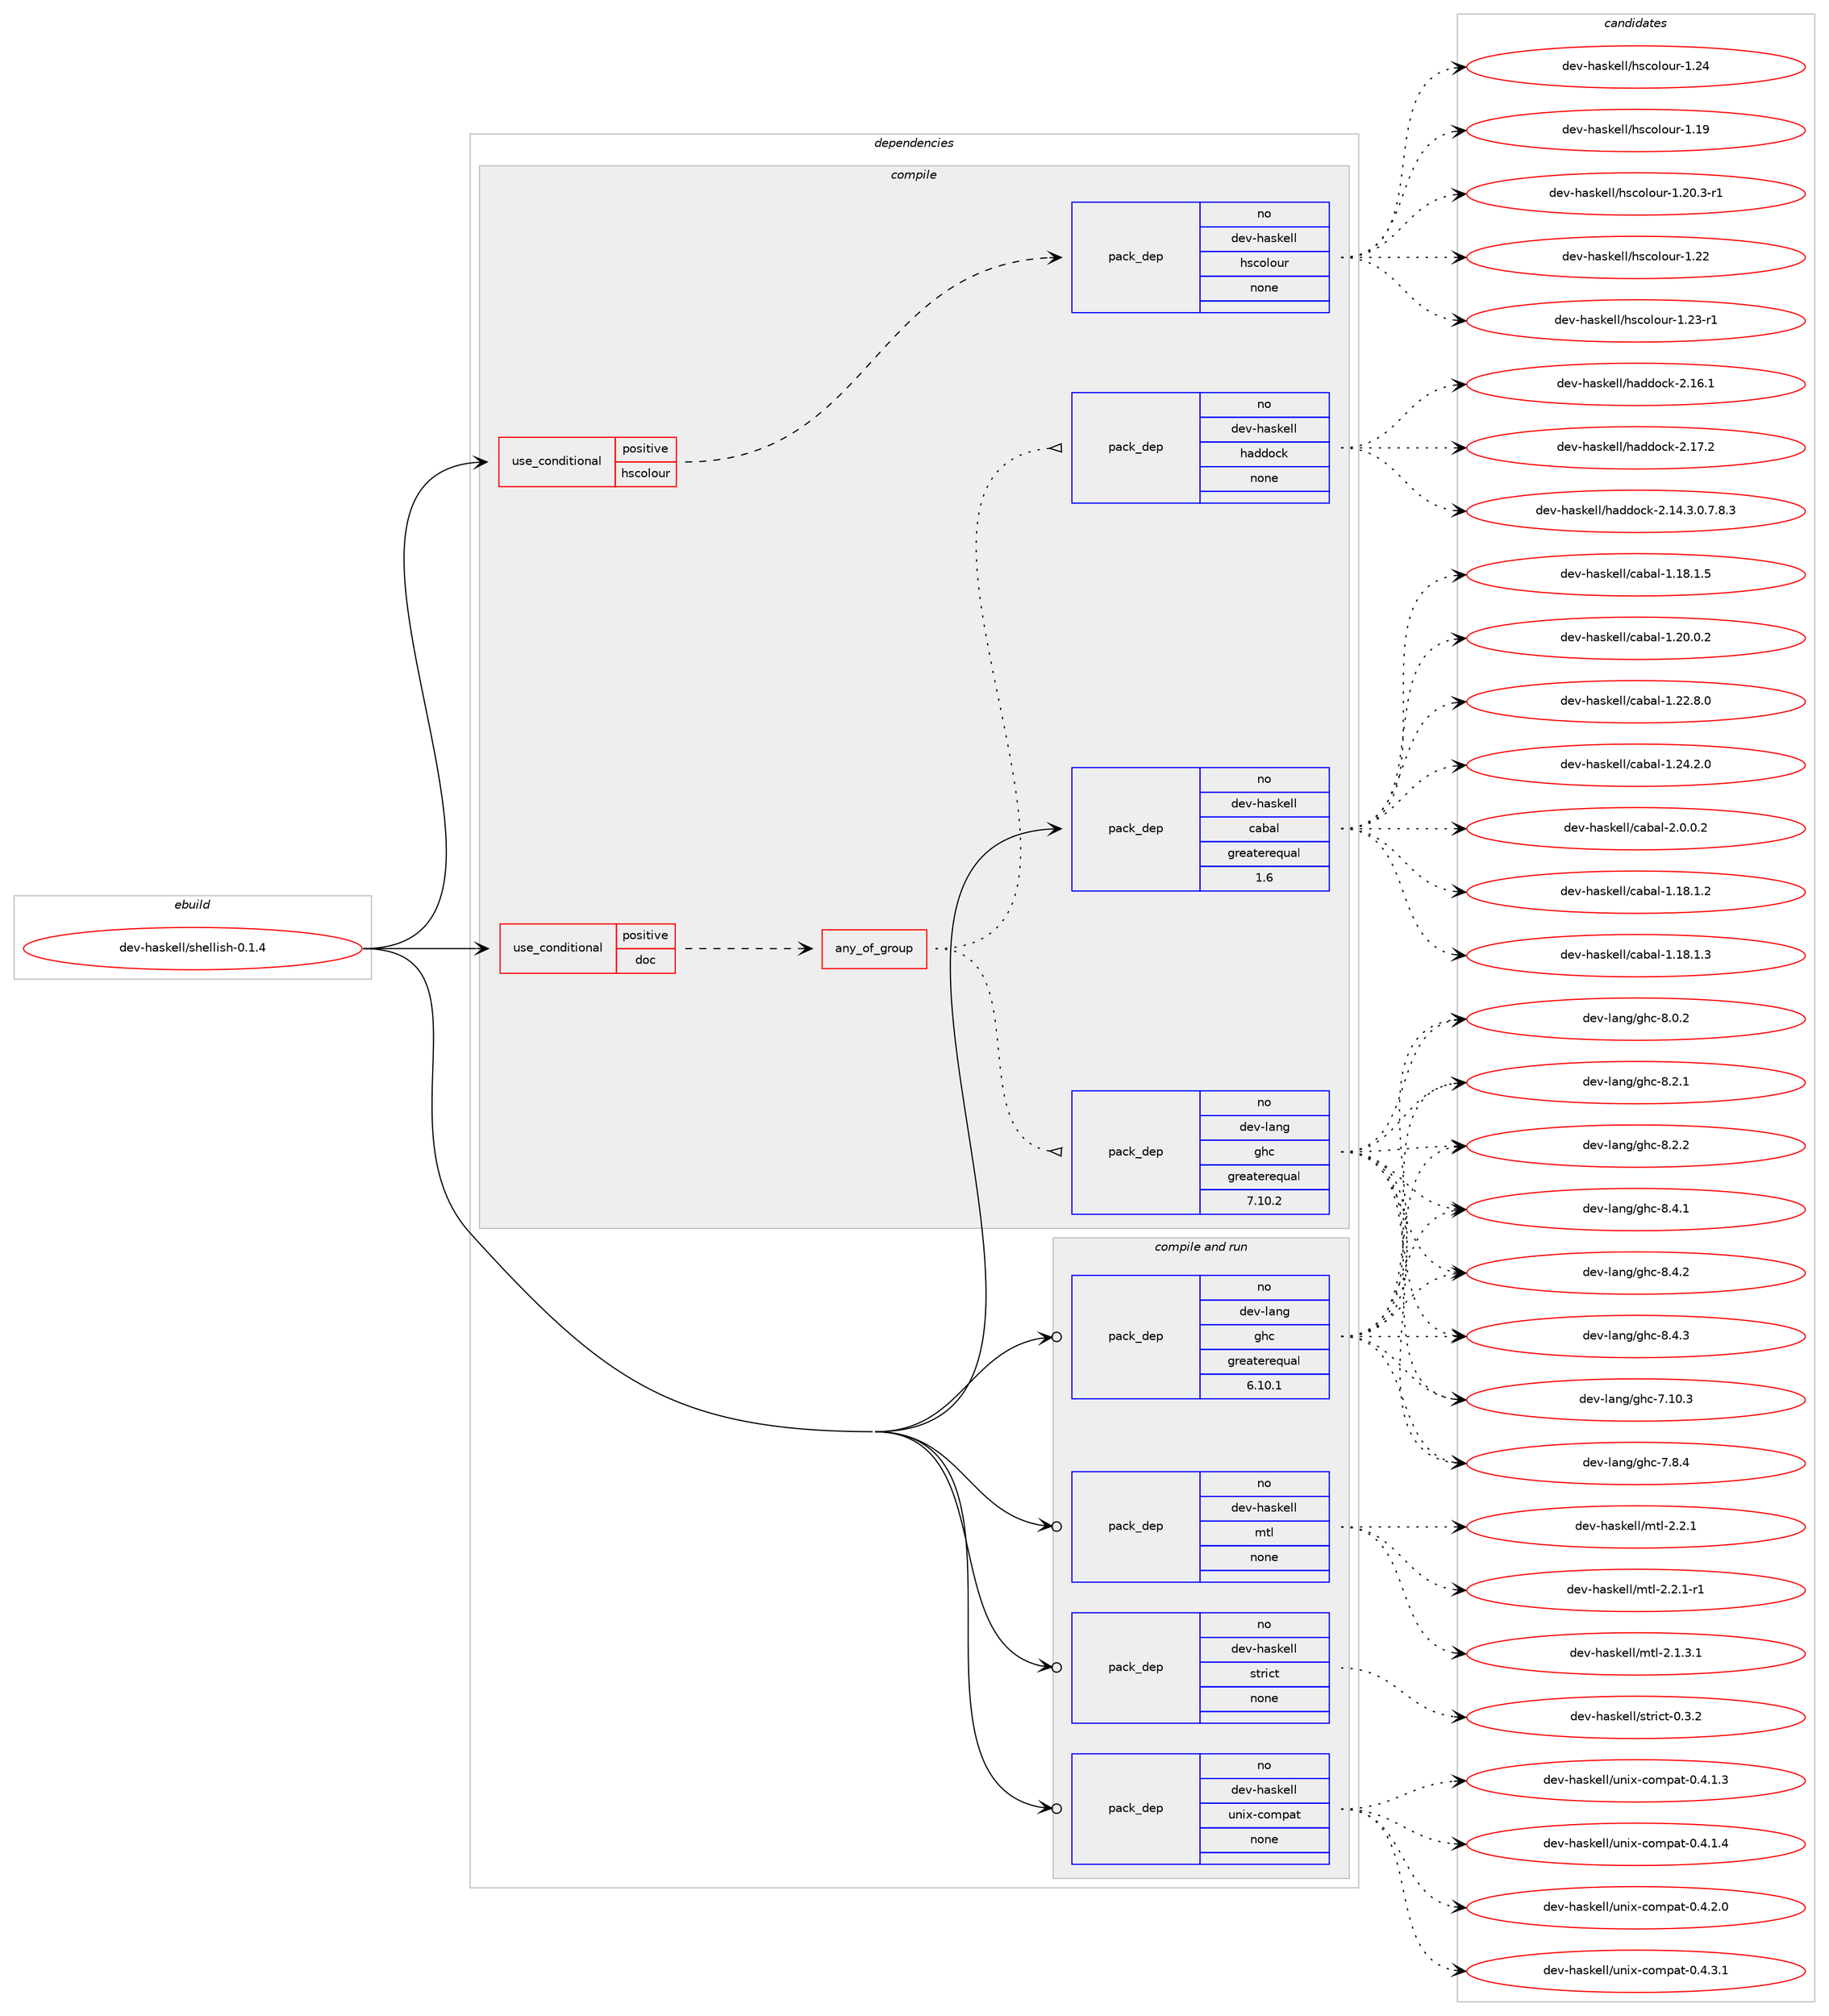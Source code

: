 digraph prolog {

# *************
# Graph options
# *************

newrank=true;
concentrate=true;
compound=true;
graph [rankdir=LR,fontname=Helvetica,fontsize=10,ranksep=1.5];#, ranksep=2.5, nodesep=0.2];
edge  [arrowhead=vee];
node  [fontname=Helvetica,fontsize=10];

# **********
# The ebuild
# **********

subgraph cluster_leftcol {
color=gray;
rank=same;
label=<<i>ebuild</i>>;
id [label="dev-haskell/shellish-0.1.4", color=red, width=4, href="../dev-haskell/shellish-0.1.4.svg"];
}

# ****************
# The dependencies
# ****************

subgraph cluster_midcol {
color=gray;
label=<<i>dependencies</i>>;
subgraph cluster_compile {
fillcolor="#eeeeee";
style=filled;
label=<<i>compile</i>>;
subgraph cond361390 {
dependency1343610 [label=<<TABLE BORDER="0" CELLBORDER="1" CELLSPACING="0" CELLPADDING="4"><TR><TD ROWSPAN="3" CELLPADDING="10">use_conditional</TD></TR><TR><TD>positive</TD></TR><TR><TD>doc</TD></TR></TABLE>>, shape=none, color=red];
subgraph any21521 {
dependency1343611 [label=<<TABLE BORDER="0" CELLBORDER="1" CELLSPACING="0" CELLPADDING="4"><TR><TD CELLPADDING="10">any_of_group</TD></TR></TABLE>>, shape=none, color=red];subgraph pack960147 {
dependency1343612 [label=<<TABLE BORDER="0" CELLBORDER="1" CELLSPACING="0" CELLPADDING="4" WIDTH="220"><TR><TD ROWSPAN="6" CELLPADDING="30">pack_dep</TD></TR><TR><TD WIDTH="110">no</TD></TR><TR><TD>dev-haskell</TD></TR><TR><TD>haddock</TD></TR><TR><TD>none</TD></TR><TR><TD></TD></TR></TABLE>>, shape=none, color=blue];
}
dependency1343611:e -> dependency1343612:w [weight=20,style="dotted",arrowhead="oinv"];
subgraph pack960148 {
dependency1343613 [label=<<TABLE BORDER="0" CELLBORDER="1" CELLSPACING="0" CELLPADDING="4" WIDTH="220"><TR><TD ROWSPAN="6" CELLPADDING="30">pack_dep</TD></TR><TR><TD WIDTH="110">no</TD></TR><TR><TD>dev-lang</TD></TR><TR><TD>ghc</TD></TR><TR><TD>greaterequal</TD></TR><TR><TD>7.10.2</TD></TR></TABLE>>, shape=none, color=blue];
}
dependency1343611:e -> dependency1343613:w [weight=20,style="dotted",arrowhead="oinv"];
}
dependency1343610:e -> dependency1343611:w [weight=20,style="dashed",arrowhead="vee"];
}
id:e -> dependency1343610:w [weight=20,style="solid",arrowhead="vee"];
subgraph cond361391 {
dependency1343614 [label=<<TABLE BORDER="0" CELLBORDER="1" CELLSPACING="0" CELLPADDING="4"><TR><TD ROWSPAN="3" CELLPADDING="10">use_conditional</TD></TR><TR><TD>positive</TD></TR><TR><TD>hscolour</TD></TR></TABLE>>, shape=none, color=red];
subgraph pack960149 {
dependency1343615 [label=<<TABLE BORDER="0" CELLBORDER="1" CELLSPACING="0" CELLPADDING="4" WIDTH="220"><TR><TD ROWSPAN="6" CELLPADDING="30">pack_dep</TD></TR><TR><TD WIDTH="110">no</TD></TR><TR><TD>dev-haskell</TD></TR><TR><TD>hscolour</TD></TR><TR><TD>none</TD></TR><TR><TD></TD></TR></TABLE>>, shape=none, color=blue];
}
dependency1343614:e -> dependency1343615:w [weight=20,style="dashed",arrowhead="vee"];
}
id:e -> dependency1343614:w [weight=20,style="solid",arrowhead="vee"];
subgraph pack960150 {
dependency1343616 [label=<<TABLE BORDER="0" CELLBORDER="1" CELLSPACING="0" CELLPADDING="4" WIDTH="220"><TR><TD ROWSPAN="6" CELLPADDING="30">pack_dep</TD></TR><TR><TD WIDTH="110">no</TD></TR><TR><TD>dev-haskell</TD></TR><TR><TD>cabal</TD></TR><TR><TD>greaterequal</TD></TR><TR><TD>1.6</TD></TR></TABLE>>, shape=none, color=blue];
}
id:e -> dependency1343616:w [weight=20,style="solid",arrowhead="vee"];
}
subgraph cluster_compileandrun {
fillcolor="#eeeeee";
style=filled;
label=<<i>compile and run</i>>;
subgraph pack960151 {
dependency1343617 [label=<<TABLE BORDER="0" CELLBORDER="1" CELLSPACING="0" CELLPADDING="4" WIDTH="220"><TR><TD ROWSPAN="6" CELLPADDING="30">pack_dep</TD></TR><TR><TD WIDTH="110">no</TD></TR><TR><TD>dev-haskell</TD></TR><TR><TD>mtl</TD></TR><TR><TD>none</TD></TR><TR><TD></TD></TR></TABLE>>, shape=none, color=blue];
}
id:e -> dependency1343617:w [weight=20,style="solid",arrowhead="odotvee"];
subgraph pack960152 {
dependency1343618 [label=<<TABLE BORDER="0" CELLBORDER="1" CELLSPACING="0" CELLPADDING="4" WIDTH="220"><TR><TD ROWSPAN="6" CELLPADDING="30">pack_dep</TD></TR><TR><TD WIDTH="110">no</TD></TR><TR><TD>dev-haskell</TD></TR><TR><TD>strict</TD></TR><TR><TD>none</TD></TR><TR><TD></TD></TR></TABLE>>, shape=none, color=blue];
}
id:e -> dependency1343618:w [weight=20,style="solid",arrowhead="odotvee"];
subgraph pack960153 {
dependency1343619 [label=<<TABLE BORDER="0" CELLBORDER="1" CELLSPACING="0" CELLPADDING="4" WIDTH="220"><TR><TD ROWSPAN="6" CELLPADDING="30">pack_dep</TD></TR><TR><TD WIDTH="110">no</TD></TR><TR><TD>dev-haskell</TD></TR><TR><TD>unix-compat</TD></TR><TR><TD>none</TD></TR><TR><TD></TD></TR></TABLE>>, shape=none, color=blue];
}
id:e -> dependency1343619:w [weight=20,style="solid",arrowhead="odotvee"];
subgraph pack960154 {
dependency1343620 [label=<<TABLE BORDER="0" CELLBORDER="1" CELLSPACING="0" CELLPADDING="4" WIDTH="220"><TR><TD ROWSPAN="6" CELLPADDING="30">pack_dep</TD></TR><TR><TD WIDTH="110">no</TD></TR><TR><TD>dev-lang</TD></TR><TR><TD>ghc</TD></TR><TR><TD>greaterequal</TD></TR><TR><TD>6.10.1</TD></TR></TABLE>>, shape=none, color=blue];
}
id:e -> dependency1343620:w [weight=20,style="solid",arrowhead="odotvee"];
}
subgraph cluster_run {
fillcolor="#eeeeee";
style=filled;
label=<<i>run</i>>;
}
}

# **************
# The candidates
# **************

subgraph cluster_choices {
rank=same;
color=gray;
label=<<i>candidates</i>>;

subgraph choice960147 {
color=black;
nodesep=1;
choice1001011184510497115107101108108471049710010011199107455046495246514648465546564651 [label="dev-haskell/haddock-2.14.3.0.7.8.3", color=red, width=4,href="../dev-haskell/haddock-2.14.3.0.7.8.3.svg"];
choice100101118451049711510710110810847104971001001119910745504649544649 [label="dev-haskell/haddock-2.16.1", color=red, width=4,href="../dev-haskell/haddock-2.16.1.svg"];
choice100101118451049711510710110810847104971001001119910745504649554650 [label="dev-haskell/haddock-2.17.2", color=red, width=4,href="../dev-haskell/haddock-2.17.2.svg"];
dependency1343612:e -> choice1001011184510497115107101108108471049710010011199107455046495246514648465546564651:w [style=dotted,weight="100"];
dependency1343612:e -> choice100101118451049711510710110810847104971001001119910745504649544649:w [style=dotted,weight="100"];
dependency1343612:e -> choice100101118451049711510710110810847104971001001119910745504649554650:w [style=dotted,weight="100"];
}
subgraph choice960148 {
color=black;
nodesep=1;
choice1001011184510897110103471031049945554649484651 [label="dev-lang/ghc-7.10.3", color=red, width=4,href="../dev-lang/ghc-7.10.3.svg"];
choice10010111845108971101034710310499455546564652 [label="dev-lang/ghc-7.8.4", color=red, width=4,href="../dev-lang/ghc-7.8.4.svg"];
choice10010111845108971101034710310499455646484650 [label="dev-lang/ghc-8.0.2", color=red, width=4,href="../dev-lang/ghc-8.0.2.svg"];
choice10010111845108971101034710310499455646504649 [label="dev-lang/ghc-8.2.1", color=red, width=4,href="../dev-lang/ghc-8.2.1.svg"];
choice10010111845108971101034710310499455646504650 [label="dev-lang/ghc-8.2.2", color=red, width=4,href="../dev-lang/ghc-8.2.2.svg"];
choice10010111845108971101034710310499455646524649 [label="dev-lang/ghc-8.4.1", color=red, width=4,href="../dev-lang/ghc-8.4.1.svg"];
choice10010111845108971101034710310499455646524650 [label="dev-lang/ghc-8.4.2", color=red, width=4,href="../dev-lang/ghc-8.4.2.svg"];
choice10010111845108971101034710310499455646524651 [label="dev-lang/ghc-8.4.3", color=red, width=4,href="../dev-lang/ghc-8.4.3.svg"];
dependency1343613:e -> choice1001011184510897110103471031049945554649484651:w [style=dotted,weight="100"];
dependency1343613:e -> choice10010111845108971101034710310499455546564652:w [style=dotted,weight="100"];
dependency1343613:e -> choice10010111845108971101034710310499455646484650:w [style=dotted,weight="100"];
dependency1343613:e -> choice10010111845108971101034710310499455646504649:w [style=dotted,weight="100"];
dependency1343613:e -> choice10010111845108971101034710310499455646504650:w [style=dotted,weight="100"];
dependency1343613:e -> choice10010111845108971101034710310499455646524649:w [style=dotted,weight="100"];
dependency1343613:e -> choice10010111845108971101034710310499455646524650:w [style=dotted,weight="100"];
dependency1343613:e -> choice10010111845108971101034710310499455646524651:w [style=dotted,weight="100"];
}
subgraph choice960149 {
color=black;
nodesep=1;
choice100101118451049711510710110810847104115991111081111171144549464957 [label="dev-haskell/hscolour-1.19", color=red, width=4,href="../dev-haskell/hscolour-1.19.svg"];
choice10010111845104971151071011081084710411599111108111117114454946504846514511449 [label="dev-haskell/hscolour-1.20.3-r1", color=red, width=4,href="../dev-haskell/hscolour-1.20.3-r1.svg"];
choice100101118451049711510710110810847104115991111081111171144549465050 [label="dev-haskell/hscolour-1.22", color=red, width=4,href="../dev-haskell/hscolour-1.22.svg"];
choice1001011184510497115107101108108471041159911110811111711445494650514511449 [label="dev-haskell/hscolour-1.23-r1", color=red, width=4,href="../dev-haskell/hscolour-1.23-r1.svg"];
choice100101118451049711510710110810847104115991111081111171144549465052 [label="dev-haskell/hscolour-1.24", color=red, width=4,href="../dev-haskell/hscolour-1.24.svg"];
dependency1343615:e -> choice100101118451049711510710110810847104115991111081111171144549464957:w [style=dotted,weight="100"];
dependency1343615:e -> choice10010111845104971151071011081084710411599111108111117114454946504846514511449:w [style=dotted,weight="100"];
dependency1343615:e -> choice100101118451049711510710110810847104115991111081111171144549465050:w [style=dotted,weight="100"];
dependency1343615:e -> choice1001011184510497115107101108108471041159911110811111711445494650514511449:w [style=dotted,weight="100"];
dependency1343615:e -> choice100101118451049711510710110810847104115991111081111171144549465052:w [style=dotted,weight="100"];
}
subgraph choice960150 {
color=black;
nodesep=1;
choice10010111845104971151071011081084799979897108454946495646494650 [label="dev-haskell/cabal-1.18.1.2", color=red, width=4,href="../dev-haskell/cabal-1.18.1.2.svg"];
choice10010111845104971151071011081084799979897108454946495646494651 [label="dev-haskell/cabal-1.18.1.3", color=red, width=4,href="../dev-haskell/cabal-1.18.1.3.svg"];
choice10010111845104971151071011081084799979897108454946495646494653 [label="dev-haskell/cabal-1.18.1.5", color=red, width=4,href="../dev-haskell/cabal-1.18.1.5.svg"];
choice10010111845104971151071011081084799979897108454946504846484650 [label="dev-haskell/cabal-1.20.0.2", color=red, width=4,href="../dev-haskell/cabal-1.20.0.2.svg"];
choice10010111845104971151071011081084799979897108454946505046564648 [label="dev-haskell/cabal-1.22.8.0", color=red, width=4,href="../dev-haskell/cabal-1.22.8.0.svg"];
choice10010111845104971151071011081084799979897108454946505246504648 [label="dev-haskell/cabal-1.24.2.0", color=red, width=4,href="../dev-haskell/cabal-1.24.2.0.svg"];
choice100101118451049711510710110810847999798971084550464846484650 [label="dev-haskell/cabal-2.0.0.2", color=red, width=4,href="../dev-haskell/cabal-2.0.0.2.svg"];
dependency1343616:e -> choice10010111845104971151071011081084799979897108454946495646494650:w [style=dotted,weight="100"];
dependency1343616:e -> choice10010111845104971151071011081084799979897108454946495646494651:w [style=dotted,weight="100"];
dependency1343616:e -> choice10010111845104971151071011081084799979897108454946495646494653:w [style=dotted,weight="100"];
dependency1343616:e -> choice10010111845104971151071011081084799979897108454946504846484650:w [style=dotted,weight="100"];
dependency1343616:e -> choice10010111845104971151071011081084799979897108454946505046564648:w [style=dotted,weight="100"];
dependency1343616:e -> choice10010111845104971151071011081084799979897108454946505246504648:w [style=dotted,weight="100"];
dependency1343616:e -> choice100101118451049711510710110810847999798971084550464846484650:w [style=dotted,weight="100"];
}
subgraph choice960151 {
color=black;
nodesep=1;
choice1001011184510497115107101108108471091161084550464946514649 [label="dev-haskell/mtl-2.1.3.1", color=red, width=4,href="../dev-haskell/mtl-2.1.3.1.svg"];
choice100101118451049711510710110810847109116108455046504649 [label="dev-haskell/mtl-2.2.1", color=red, width=4,href="../dev-haskell/mtl-2.2.1.svg"];
choice1001011184510497115107101108108471091161084550465046494511449 [label="dev-haskell/mtl-2.2.1-r1", color=red, width=4,href="../dev-haskell/mtl-2.2.1-r1.svg"];
dependency1343617:e -> choice1001011184510497115107101108108471091161084550464946514649:w [style=dotted,weight="100"];
dependency1343617:e -> choice100101118451049711510710110810847109116108455046504649:w [style=dotted,weight="100"];
dependency1343617:e -> choice1001011184510497115107101108108471091161084550465046494511449:w [style=dotted,weight="100"];
}
subgraph choice960152 {
color=black;
nodesep=1;
choice10010111845104971151071011081084711511611410599116454846514650 [label="dev-haskell/strict-0.3.2", color=red, width=4,href="../dev-haskell/strict-0.3.2.svg"];
dependency1343618:e -> choice10010111845104971151071011081084711511611410599116454846514650:w [style=dotted,weight="100"];
}
subgraph choice960153 {
color=black;
nodesep=1;
choice1001011184510497115107101108108471171101051204599111109112971164548465246494651 [label="dev-haskell/unix-compat-0.4.1.3", color=red, width=4,href="../dev-haskell/unix-compat-0.4.1.3.svg"];
choice1001011184510497115107101108108471171101051204599111109112971164548465246494652 [label="dev-haskell/unix-compat-0.4.1.4", color=red, width=4,href="../dev-haskell/unix-compat-0.4.1.4.svg"];
choice1001011184510497115107101108108471171101051204599111109112971164548465246504648 [label="dev-haskell/unix-compat-0.4.2.0", color=red, width=4,href="../dev-haskell/unix-compat-0.4.2.0.svg"];
choice1001011184510497115107101108108471171101051204599111109112971164548465246514649 [label="dev-haskell/unix-compat-0.4.3.1", color=red, width=4,href="../dev-haskell/unix-compat-0.4.3.1.svg"];
dependency1343619:e -> choice1001011184510497115107101108108471171101051204599111109112971164548465246494651:w [style=dotted,weight="100"];
dependency1343619:e -> choice1001011184510497115107101108108471171101051204599111109112971164548465246494652:w [style=dotted,weight="100"];
dependency1343619:e -> choice1001011184510497115107101108108471171101051204599111109112971164548465246504648:w [style=dotted,weight="100"];
dependency1343619:e -> choice1001011184510497115107101108108471171101051204599111109112971164548465246514649:w [style=dotted,weight="100"];
}
subgraph choice960154 {
color=black;
nodesep=1;
choice1001011184510897110103471031049945554649484651 [label="dev-lang/ghc-7.10.3", color=red, width=4,href="../dev-lang/ghc-7.10.3.svg"];
choice10010111845108971101034710310499455546564652 [label="dev-lang/ghc-7.8.4", color=red, width=4,href="../dev-lang/ghc-7.8.4.svg"];
choice10010111845108971101034710310499455646484650 [label="dev-lang/ghc-8.0.2", color=red, width=4,href="../dev-lang/ghc-8.0.2.svg"];
choice10010111845108971101034710310499455646504649 [label="dev-lang/ghc-8.2.1", color=red, width=4,href="../dev-lang/ghc-8.2.1.svg"];
choice10010111845108971101034710310499455646504650 [label="dev-lang/ghc-8.2.2", color=red, width=4,href="../dev-lang/ghc-8.2.2.svg"];
choice10010111845108971101034710310499455646524649 [label="dev-lang/ghc-8.4.1", color=red, width=4,href="../dev-lang/ghc-8.4.1.svg"];
choice10010111845108971101034710310499455646524650 [label="dev-lang/ghc-8.4.2", color=red, width=4,href="../dev-lang/ghc-8.4.2.svg"];
choice10010111845108971101034710310499455646524651 [label="dev-lang/ghc-8.4.3", color=red, width=4,href="../dev-lang/ghc-8.4.3.svg"];
dependency1343620:e -> choice1001011184510897110103471031049945554649484651:w [style=dotted,weight="100"];
dependency1343620:e -> choice10010111845108971101034710310499455546564652:w [style=dotted,weight="100"];
dependency1343620:e -> choice10010111845108971101034710310499455646484650:w [style=dotted,weight="100"];
dependency1343620:e -> choice10010111845108971101034710310499455646504649:w [style=dotted,weight="100"];
dependency1343620:e -> choice10010111845108971101034710310499455646504650:w [style=dotted,weight="100"];
dependency1343620:e -> choice10010111845108971101034710310499455646524649:w [style=dotted,weight="100"];
dependency1343620:e -> choice10010111845108971101034710310499455646524650:w [style=dotted,weight="100"];
dependency1343620:e -> choice10010111845108971101034710310499455646524651:w [style=dotted,weight="100"];
}
}

}
